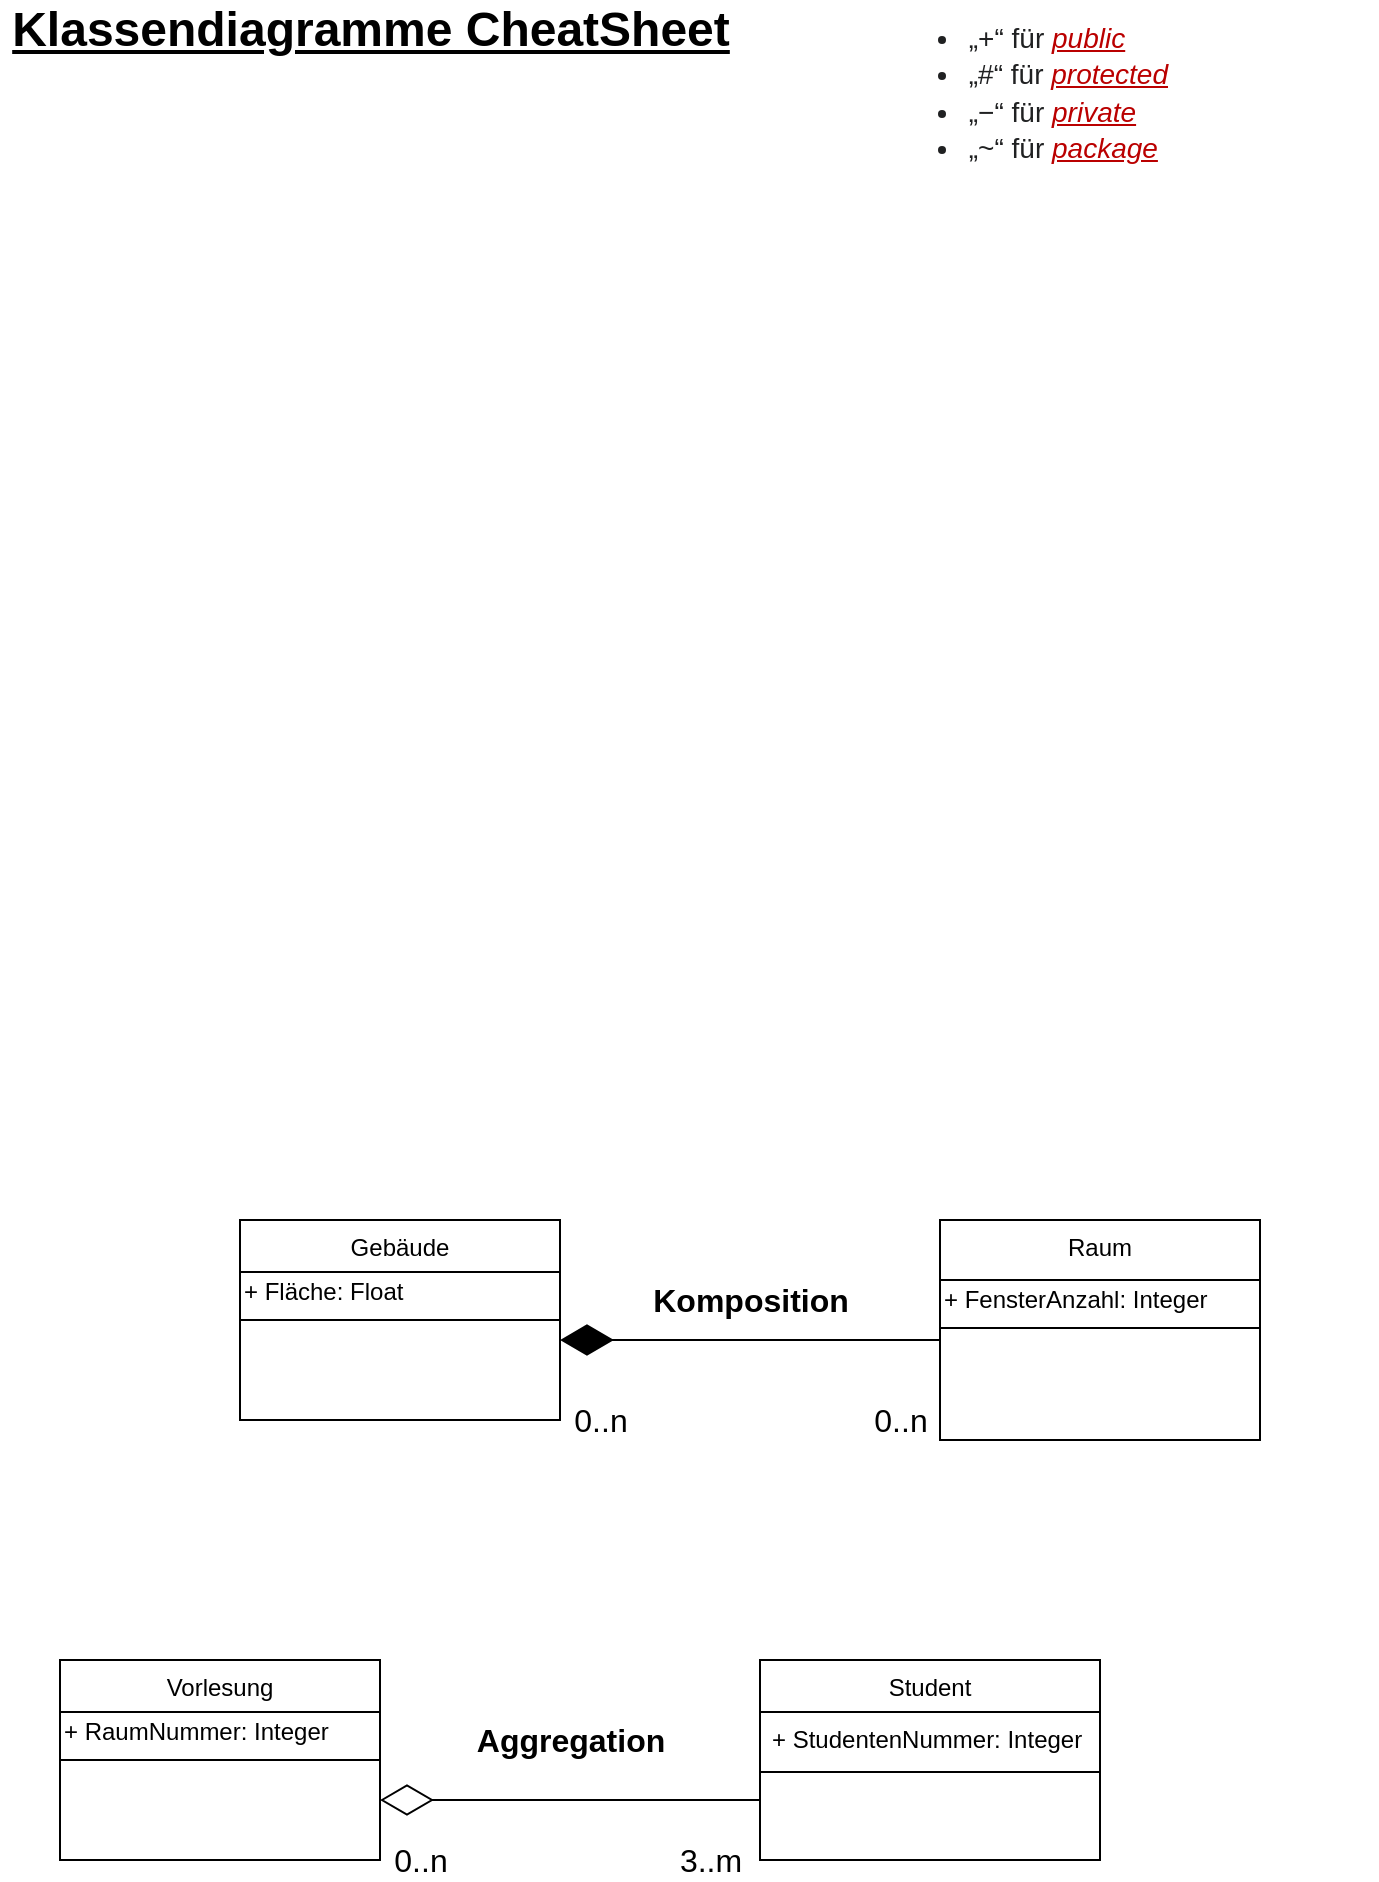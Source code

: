 <mxfile version="16.5.2" type="github">
  <diagram id="C5RBs43oDa-KdzZeNtuy" name="Page-1">
    <mxGraphModel dx="953" dy="543" grid="1" gridSize="10" guides="1" tooltips="1" connect="1" arrows="1" fold="1" page="1" pageScale="1" pageWidth="827" pageHeight="1169" math="0" shadow="0">
      <root>
        <mxCell id="WIyWlLk6GJQsqaUBKTNV-0" />
        <mxCell id="WIyWlLk6GJQsqaUBKTNV-1" parent="WIyWlLk6GJQsqaUBKTNV-0" />
        <mxCell id="zkfFHV4jXpPFQw0GAbJ--6" value="Student" style="swimlane;fontStyle=0;align=center;verticalAlign=top;childLayout=stackLayout;horizontal=1;startSize=26;horizontalStack=0;resizeParent=1;resizeLast=0;collapsible=1;marginBottom=0;rounded=0;shadow=0;strokeWidth=1;" parent="WIyWlLk6GJQsqaUBKTNV-1" vertex="1">
          <mxGeometry x="410" y="860" width="170" height="100" as="geometry">
            <mxRectangle x="130" y="380" width="160" height="26" as="alternateBounds" />
          </mxGeometry>
        </mxCell>
        <mxCell id="zkfFHV4jXpPFQw0GAbJ--7" value="+ StudentenNummer: Integer" style="text;align=left;verticalAlign=top;spacingLeft=4;spacingRight=4;overflow=hidden;rotatable=0;points=[[0,0.5],[1,0.5]];portConstraint=eastwest;" parent="zkfFHV4jXpPFQw0GAbJ--6" vertex="1">
          <mxGeometry y="26" width="170" height="26" as="geometry" />
        </mxCell>
        <mxCell id="zkfFHV4jXpPFQw0GAbJ--9" value="" style="line;html=1;strokeWidth=1;align=left;verticalAlign=middle;spacingTop=-1;spacingLeft=3;spacingRight=3;rotatable=0;labelPosition=right;points=[];portConstraint=eastwest;" parent="zkfFHV4jXpPFQw0GAbJ--6" vertex="1">
          <mxGeometry y="52" width="170" height="8" as="geometry" />
        </mxCell>
        <mxCell id="b8SN-525TbZhMI4m75sW-0" value="Vorlesung" style="swimlane;fontStyle=0;align=center;verticalAlign=top;childLayout=stackLayout;horizontal=1;startSize=26;horizontalStack=0;resizeParent=1;resizeLast=0;collapsible=1;marginBottom=0;rounded=0;shadow=0;strokeWidth=1;" vertex="1" parent="WIyWlLk6GJQsqaUBKTNV-1">
          <mxGeometry x="60" y="860" width="160" height="100" as="geometry">
            <mxRectangle x="130" y="380" width="160" height="26" as="alternateBounds" />
          </mxGeometry>
        </mxCell>
        <mxCell id="b8SN-525TbZhMI4m75sW-6" value="+ RaumNummer: Integer" style="text;html=1;align=left;verticalAlign=middle;resizable=0;points=[];autosize=1;strokeColor=none;fillColor=none;" vertex="1" parent="b8SN-525TbZhMI4m75sW-0">
          <mxGeometry y="26" width="160" height="20" as="geometry" />
        </mxCell>
        <mxCell id="b8SN-525TbZhMI4m75sW-3" value="" style="line;html=1;strokeWidth=1;align=left;verticalAlign=middle;spacingTop=-1;spacingLeft=3;spacingRight=3;rotatable=0;labelPosition=right;points=[];portConstraint=eastwest;" vertex="1" parent="b8SN-525TbZhMI4m75sW-0">
          <mxGeometry y="46" width="160" height="8" as="geometry" />
        </mxCell>
        <mxCell id="b8SN-525TbZhMI4m75sW-7" value="" style="endArrow=diamondThin;endFill=0;endSize=24;html=1;rounded=0;" edge="1" parent="WIyWlLk6GJQsqaUBKTNV-1">
          <mxGeometry width="160" relative="1" as="geometry">
            <mxPoint x="410" y="930" as="sourcePoint" />
            <mxPoint x="220" y="930" as="targetPoint" />
          </mxGeometry>
        </mxCell>
        <mxCell id="b8SN-525TbZhMI4m75sW-8" value="&lt;b&gt;&lt;font style=&quot;font-size: 16px&quot;&gt;Aggregation&lt;/font&gt;&lt;/b&gt;" style="text;html=1;align=center;verticalAlign=middle;resizable=0;points=[];autosize=1;strokeColor=none;fillColor=none;" vertex="1" parent="WIyWlLk6GJQsqaUBKTNV-1">
          <mxGeometry x="260" y="890" width="110" height="20" as="geometry" />
        </mxCell>
        <mxCell id="b8SN-525TbZhMI4m75sW-10" value="Raum" style="swimlane;fontStyle=0;align=center;verticalAlign=top;childLayout=stackLayout;horizontal=1;startSize=30;horizontalStack=0;resizeParent=1;resizeLast=0;collapsible=1;marginBottom=0;rounded=0;shadow=0;strokeWidth=1;" vertex="1" parent="WIyWlLk6GJQsqaUBKTNV-1">
          <mxGeometry x="500" y="640" width="160" height="110" as="geometry">
            <mxRectangle x="130" y="380" width="160" height="26" as="alternateBounds" />
          </mxGeometry>
        </mxCell>
        <mxCell id="b8SN-525TbZhMI4m75sW-24" value="+ FensterAnzahl: Integer" style="text;html=1;align=left;verticalAlign=middle;resizable=0;points=[];autosize=1;strokeColor=none;fillColor=none;fontSize=12;" vertex="1" parent="b8SN-525TbZhMI4m75sW-10">
          <mxGeometry y="30" width="160" height="20" as="geometry" />
        </mxCell>
        <mxCell id="b8SN-525TbZhMI4m75sW-12" value="" style="line;html=1;strokeWidth=1;align=left;verticalAlign=middle;spacingTop=-1;spacingLeft=3;spacingRight=3;rotatable=0;labelPosition=right;points=[];portConstraint=eastwest;" vertex="1" parent="b8SN-525TbZhMI4m75sW-10">
          <mxGeometry y="50" width="160" height="8" as="geometry" />
        </mxCell>
        <mxCell id="b8SN-525TbZhMI4m75sW-13" value="Gebäude" style="swimlane;fontStyle=0;align=center;verticalAlign=top;childLayout=stackLayout;horizontal=1;startSize=26;horizontalStack=0;resizeParent=1;resizeLast=0;collapsible=1;marginBottom=0;rounded=0;shadow=0;strokeWidth=1;" vertex="1" parent="WIyWlLk6GJQsqaUBKTNV-1">
          <mxGeometry x="150" y="640" width="160" height="100" as="geometry">
            <mxRectangle x="130" y="380" width="160" height="26" as="alternateBounds" />
          </mxGeometry>
        </mxCell>
        <mxCell id="b8SN-525TbZhMI4m75sW-14" value="+ Fläche: Float" style="text;html=1;align=left;verticalAlign=middle;resizable=0;points=[];autosize=1;strokeColor=none;fillColor=none;" vertex="1" parent="b8SN-525TbZhMI4m75sW-13">
          <mxGeometry y="26" width="160" height="20" as="geometry" />
        </mxCell>
        <mxCell id="b8SN-525TbZhMI4m75sW-15" value="" style="line;html=1;strokeWidth=1;align=left;verticalAlign=middle;spacingTop=-1;spacingLeft=3;spacingRight=3;rotatable=0;labelPosition=right;points=[];portConstraint=eastwest;" vertex="1" parent="b8SN-525TbZhMI4m75sW-13">
          <mxGeometry y="46" width="160" height="8" as="geometry" />
        </mxCell>
        <mxCell id="b8SN-525TbZhMI4m75sW-17" value="&lt;b&gt;&lt;font style=&quot;font-size: 16px&quot;&gt;Komposition&lt;/font&gt;&lt;/b&gt;" style="text;html=1;align=center;verticalAlign=middle;resizable=0;points=[];autosize=1;strokeColor=none;fillColor=none;" vertex="1" parent="WIyWlLk6GJQsqaUBKTNV-1">
          <mxGeometry x="350" y="670" width="110" height="20" as="geometry" />
        </mxCell>
        <mxCell id="b8SN-525TbZhMI4m75sW-18" value="0..n" style="text;html=1;align=center;verticalAlign=middle;resizable=0;points=[];autosize=1;strokeColor=none;fillColor=none;fontSize=16;" vertex="1" parent="WIyWlLk6GJQsqaUBKTNV-1">
          <mxGeometry x="220" y="950" width="40" height="20" as="geometry" />
        </mxCell>
        <mxCell id="b8SN-525TbZhMI4m75sW-19" value="3..m" style="text;html=1;align=center;verticalAlign=middle;resizable=0;points=[];autosize=1;strokeColor=none;fillColor=none;fontSize=16;" vertex="1" parent="WIyWlLk6GJQsqaUBKTNV-1">
          <mxGeometry x="360" y="950" width="50" height="20" as="geometry" />
        </mxCell>
        <mxCell id="b8SN-525TbZhMI4m75sW-20" value="0..n" style="text;html=1;align=center;verticalAlign=middle;resizable=0;points=[];autosize=1;strokeColor=none;fillColor=none;fontSize=16;" vertex="1" parent="WIyWlLk6GJQsqaUBKTNV-1">
          <mxGeometry x="310" y="730" width="40" height="20" as="geometry" />
        </mxCell>
        <mxCell id="b8SN-525TbZhMI4m75sW-21" value="0..n" style="text;html=1;align=center;verticalAlign=middle;resizable=0;points=[];autosize=1;strokeColor=none;fillColor=none;fontSize=16;" vertex="1" parent="WIyWlLk6GJQsqaUBKTNV-1">
          <mxGeometry x="460" y="730" width="40" height="20" as="geometry" />
        </mxCell>
        <mxCell id="b8SN-525TbZhMI4m75sW-22" value="&lt;font style=&quot;font-size: 24px&quot;&gt;&lt;b&gt;&lt;u&gt;Klassendiagramme CheatSheet&lt;/u&gt;&lt;/b&gt;&lt;/font&gt;" style="text;html=1;align=center;verticalAlign=middle;resizable=0;points=[];autosize=1;strokeColor=none;fillColor=none;fontSize=16;" vertex="1" parent="WIyWlLk6GJQsqaUBKTNV-1">
          <mxGeometry x="30" y="30" width="370" height="30" as="geometry" />
        </mxCell>
        <mxCell id="b8SN-525TbZhMI4m75sW-25" value="" style="endArrow=diamondThin;endFill=1;endSize=24;html=1;rounded=0;fontSize=12;" edge="1" parent="WIyWlLk6GJQsqaUBKTNV-1">
          <mxGeometry width="160" relative="1" as="geometry">
            <mxPoint x="500" y="700" as="sourcePoint" />
            <mxPoint x="310" y="700" as="targetPoint" />
            <Array as="points" />
          </mxGeometry>
        </mxCell>
        <mxCell id="b8SN-525TbZhMI4m75sW-27" value="" style="shape=image;verticalLabelPosition=bottom;labelBackgroundColor=default;verticalAlign=top;aspect=fixed;imageAspect=0;image=https://upload.wikimedia.org/wikipedia/commons/thumb/f/fe/UmlCd_Klassendiagramm-1.svg/1920px-UmlCd_Klassendiagramm-1.svg.png;" vertex="1" parent="WIyWlLk6GJQsqaUBKTNV-1">
          <mxGeometry x="70" y="150" width="648.02" height="410" as="geometry" />
        </mxCell>
        <mxCell id="b8SN-525TbZhMI4m75sW-28" value="&lt;ul style=&quot;list-style-image: url(&amp;#34;/w/skins/Vector/resources/common/images/bullet-icon.svg?d4515&amp;#34;) ; margin: 0.3em 0px 0px 1.6em ; padding: 0px ; color: rgb(32 , 33 , 34) ; font-family: sans-serif ; font-size: 14px ; background-color: rgb(255 , 255 , 255)&quot;&gt;&lt;li style=&quot;margin-bottom: 0.1em&quot;&gt;„+“ für&amp;nbsp;&lt;i&gt;&lt;a href=&quot;https://de.wikipedia.org/w/index.php?title=Public&amp;amp;action=edit&amp;amp;redlink=1&quot; class=&quot;new&quot; title=&quot;Public (Seite nicht vorhanden)&quot; style=&quot;color: rgb(186 , 0 , 0) ; background: none&quot;&gt;public&lt;/a&gt;&lt;/i&gt;&amp;nbsp;&lt;/li&gt;&lt;li style=&quot;margin-bottom: 0.1em&quot;&gt;„#“ für&amp;nbsp;&lt;i&gt;&lt;a href=&quot;https://de.wikipedia.org/w/index.php?title=Protected&amp;amp;action=edit&amp;amp;redlink=1&quot; class=&quot;new&quot; title=&quot;Protected (Seite nicht vorhanden)&quot; style=&quot;color: rgb(186 , 0 , 0) ; background: none&quot;&gt;protected&lt;/a&gt;&lt;/i&gt;&amp;nbsp;&lt;/li&gt;&lt;li style=&quot;margin-bottom: 0.1em&quot;&gt;„−“ für&amp;nbsp;&lt;i&gt;&lt;a href=&quot;https://de.wikipedia.org/w/index.php?title=Private_(Informationstechnik)&amp;amp;action=edit&amp;amp;redlink=1&quot; class=&quot;new&quot; title=&quot;Private (Informationstechnik) (Seite nicht vorhanden)&quot; style=&quot;color: rgb(186 , 0 , 0) ; background: none&quot;&gt;private&lt;/a&gt;&lt;/i&gt;&amp;nbsp;&lt;/li&gt;&lt;li style=&quot;margin-bottom: 0.1em&quot;&gt;„~“ für&amp;nbsp;&lt;i&gt;&lt;a href=&quot;https://de.wikipedia.org/w/index.php?title=Package_(Sichtbarkeit)&amp;amp;action=edit&amp;amp;redlink=1&quot; class=&quot;new&quot; title=&quot;Package (Sichtbarkeit) (Seite nicht vorhanden)&quot; style=&quot;color: rgb(186 , 0 , 0) ; background: none&quot;&gt;package&lt;/a&gt;&lt;/i&gt;&amp;nbsp;&lt;/li&gt;&lt;/ul&gt;" style="text;html=1;align=left;verticalAlign=middle;resizable=0;points=[];autosize=1;strokeColor=none;fillColor=none;fontSize=12;" vertex="1" parent="WIyWlLk6GJQsqaUBKTNV-1">
          <mxGeometry x="490" y="40" width="140" height="70" as="geometry" />
        </mxCell>
      </root>
    </mxGraphModel>
  </diagram>
</mxfile>
